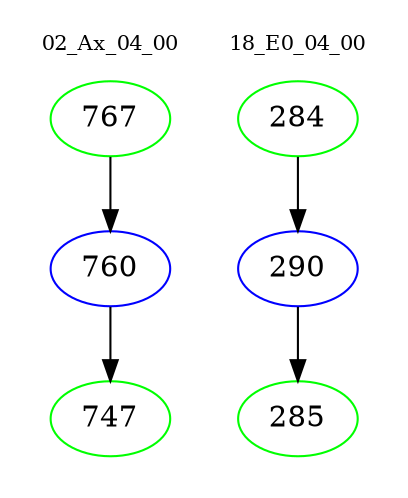 digraph{
subgraph cluster_0 {
color = white
label = "02_Ax_04_00";
fontsize=10;
T0_767 [label="767", color="green"]
T0_767 -> T0_760 [color="black"]
T0_760 [label="760", color="blue"]
T0_760 -> T0_747 [color="black"]
T0_747 [label="747", color="green"]
}
subgraph cluster_1 {
color = white
label = "18_E0_04_00";
fontsize=10;
T1_284 [label="284", color="green"]
T1_284 -> T1_290 [color="black"]
T1_290 [label="290", color="blue"]
T1_290 -> T1_285 [color="black"]
T1_285 [label="285", color="green"]
}
}
